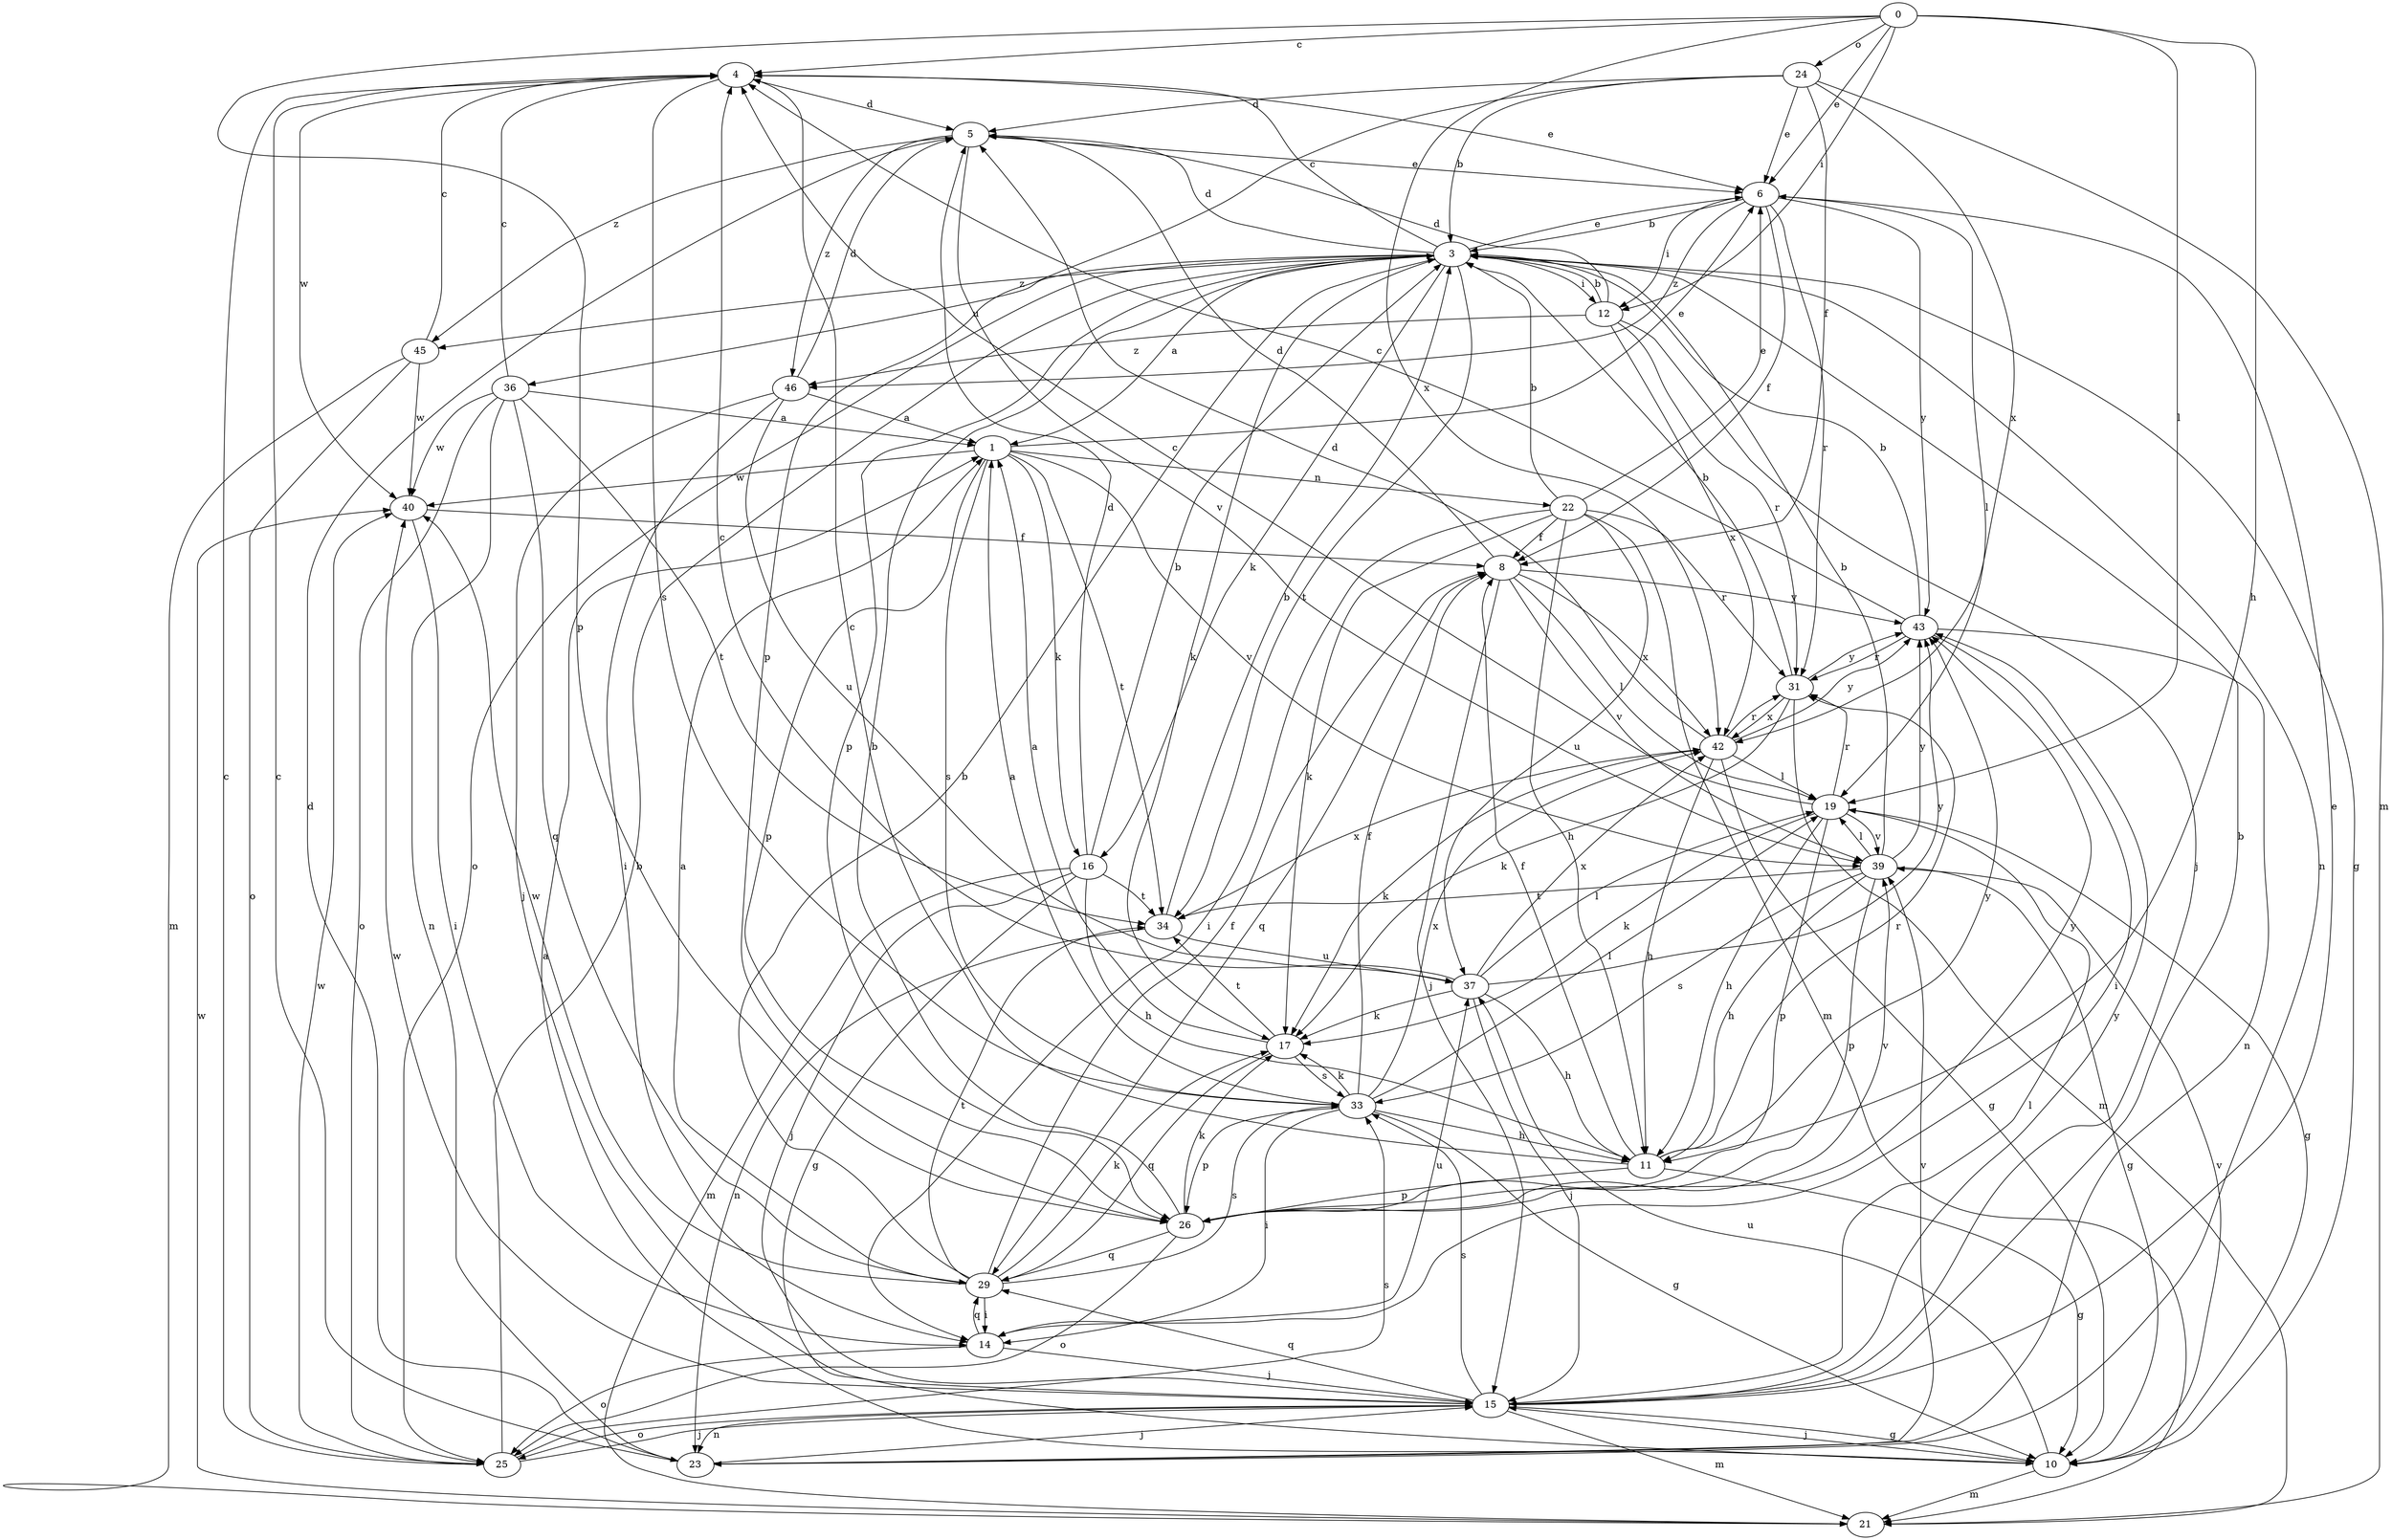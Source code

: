 strict digraph  {
0;
1;
3;
4;
5;
6;
8;
10;
11;
12;
14;
15;
16;
17;
19;
21;
22;
23;
24;
25;
26;
29;
31;
33;
34;
36;
37;
39;
40;
42;
43;
45;
46;
0 -> 4  [label=c];
0 -> 6  [label=e];
0 -> 11  [label=h];
0 -> 12  [label=i];
0 -> 19  [label=l];
0 -> 24  [label=o];
0 -> 26  [label=p];
0 -> 42  [label=x];
1 -> 6  [label=e];
1 -> 16  [label=k];
1 -> 22  [label=n];
1 -> 26  [label=p];
1 -> 33  [label=s];
1 -> 34  [label=t];
1 -> 39  [label=v];
1 -> 40  [label=w];
3 -> 1  [label=a];
3 -> 4  [label=c];
3 -> 5  [label=d];
3 -> 6  [label=e];
3 -> 10  [label=g];
3 -> 12  [label=i];
3 -> 16  [label=k];
3 -> 17  [label=k];
3 -> 23  [label=n];
3 -> 25  [label=o];
3 -> 26  [label=p];
3 -> 34  [label=t];
3 -> 36  [label=u];
3 -> 45  [label=z];
4 -> 5  [label=d];
4 -> 6  [label=e];
4 -> 33  [label=s];
4 -> 40  [label=w];
5 -> 6  [label=e];
5 -> 39  [label=v];
5 -> 45  [label=z];
5 -> 46  [label=z];
6 -> 3  [label=b];
6 -> 8  [label=f];
6 -> 12  [label=i];
6 -> 19  [label=l];
6 -> 31  [label=r];
6 -> 43  [label=y];
6 -> 46  [label=z];
8 -> 5  [label=d];
8 -> 15  [label=j];
8 -> 19  [label=l];
8 -> 29  [label=q];
8 -> 39  [label=v];
8 -> 42  [label=x];
8 -> 43  [label=y];
10 -> 1  [label=a];
10 -> 15  [label=j];
10 -> 21  [label=m];
10 -> 37  [label=u];
10 -> 39  [label=v];
11 -> 4  [label=c];
11 -> 8  [label=f];
11 -> 10  [label=g];
11 -> 26  [label=p];
11 -> 31  [label=r];
11 -> 43  [label=y];
12 -> 3  [label=b];
12 -> 5  [label=d];
12 -> 15  [label=j];
12 -> 31  [label=r];
12 -> 42  [label=x];
12 -> 46  [label=z];
14 -> 15  [label=j];
14 -> 25  [label=o];
14 -> 29  [label=q];
14 -> 37  [label=u];
15 -> 3  [label=b];
15 -> 6  [label=e];
15 -> 10  [label=g];
15 -> 19  [label=l];
15 -> 21  [label=m];
15 -> 23  [label=n];
15 -> 25  [label=o];
15 -> 29  [label=q];
15 -> 33  [label=s];
15 -> 40  [label=w];
15 -> 43  [label=y];
16 -> 3  [label=b];
16 -> 5  [label=d];
16 -> 10  [label=g];
16 -> 11  [label=h];
16 -> 15  [label=j];
16 -> 21  [label=m];
16 -> 34  [label=t];
17 -> 1  [label=a];
17 -> 29  [label=q];
17 -> 33  [label=s];
17 -> 34  [label=t];
19 -> 4  [label=c];
19 -> 10  [label=g];
19 -> 11  [label=h];
19 -> 17  [label=k];
19 -> 26  [label=p];
19 -> 31  [label=r];
19 -> 39  [label=v];
21 -> 40  [label=w];
22 -> 3  [label=b];
22 -> 6  [label=e];
22 -> 8  [label=f];
22 -> 11  [label=h];
22 -> 14  [label=i];
22 -> 17  [label=k];
22 -> 21  [label=m];
22 -> 31  [label=r];
22 -> 37  [label=u];
23 -> 4  [label=c];
23 -> 5  [label=d];
23 -> 15  [label=j];
23 -> 39  [label=v];
24 -> 3  [label=b];
24 -> 5  [label=d];
24 -> 6  [label=e];
24 -> 8  [label=f];
24 -> 21  [label=m];
24 -> 26  [label=p];
24 -> 42  [label=x];
25 -> 3  [label=b];
25 -> 4  [label=c];
25 -> 15  [label=j];
25 -> 33  [label=s];
25 -> 40  [label=w];
26 -> 3  [label=b];
26 -> 17  [label=k];
26 -> 25  [label=o];
26 -> 29  [label=q];
26 -> 39  [label=v];
26 -> 43  [label=y];
29 -> 1  [label=a];
29 -> 3  [label=b];
29 -> 8  [label=f];
29 -> 14  [label=i];
29 -> 17  [label=k];
29 -> 33  [label=s];
29 -> 34  [label=t];
29 -> 40  [label=w];
31 -> 3  [label=b];
31 -> 17  [label=k];
31 -> 21  [label=m];
31 -> 42  [label=x];
31 -> 43  [label=y];
33 -> 1  [label=a];
33 -> 8  [label=f];
33 -> 10  [label=g];
33 -> 11  [label=h];
33 -> 14  [label=i];
33 -> 17  [label=k];
33 -> 19  [label=l];
33 -> 26  [label=p];
33 -> 42  [label=x];
34 -> 3  [label=b];
34 -> 23  [label=n];
34 -> 37  [label=u];
34 -> 42  [label=x];
36 -> 1  [label=a];
36 -> 4  [label=c];
36 -> 23  [label=n];
36 -> 25  [label=o];
36 -> 29  [label=q];
36 -> 34  [label=t];
36 -> 40  [label=w];
37 -> 4  [label=c];
37 -> 11  [label=h];
37 -> 15  [label=j];
37 -> 17  [label=k];
37 -> 19  [label=l];
37 -> 42  [label=x];
37 -> 43  [label=y];
39 -> 3  [label=b];
39 -> 10  [label=g];
39 -> 11  [label=h];
39 -> 19  [label=l];
39 -> 26  [label=p];
39 -> 33  [label=s];
39 -> 34  [label=t];
39 -> 43  [label=y];
40 -> 8  [label=f];
40 -> 14  [label=i];
42 -> 5  [label=d];
42 -> 10  [label=g];
42 -> 11  [label=h];
42 -> 17  [label=k];
42 -> 19  [label=l];
42 -> 31  [label=r];
42 -> 43  [label=y];
43 -> 3  [label=b];
43 -> 4  [label=c];
43 -> 14  [label=i];
43 -> 23  [label=n];
43 -> 31  [label=r];
45 -> 4  [label=c];
45 -> 21  [label=m];
45 -> 25  [label=o];
45 -> 40  [label=w];
46 -> 1  [label=a];
46 -> 5  [label=d];
46 -> 14  [label=i];
46 -> 15  [label=j];
46 -> 37  [label=u];
}
